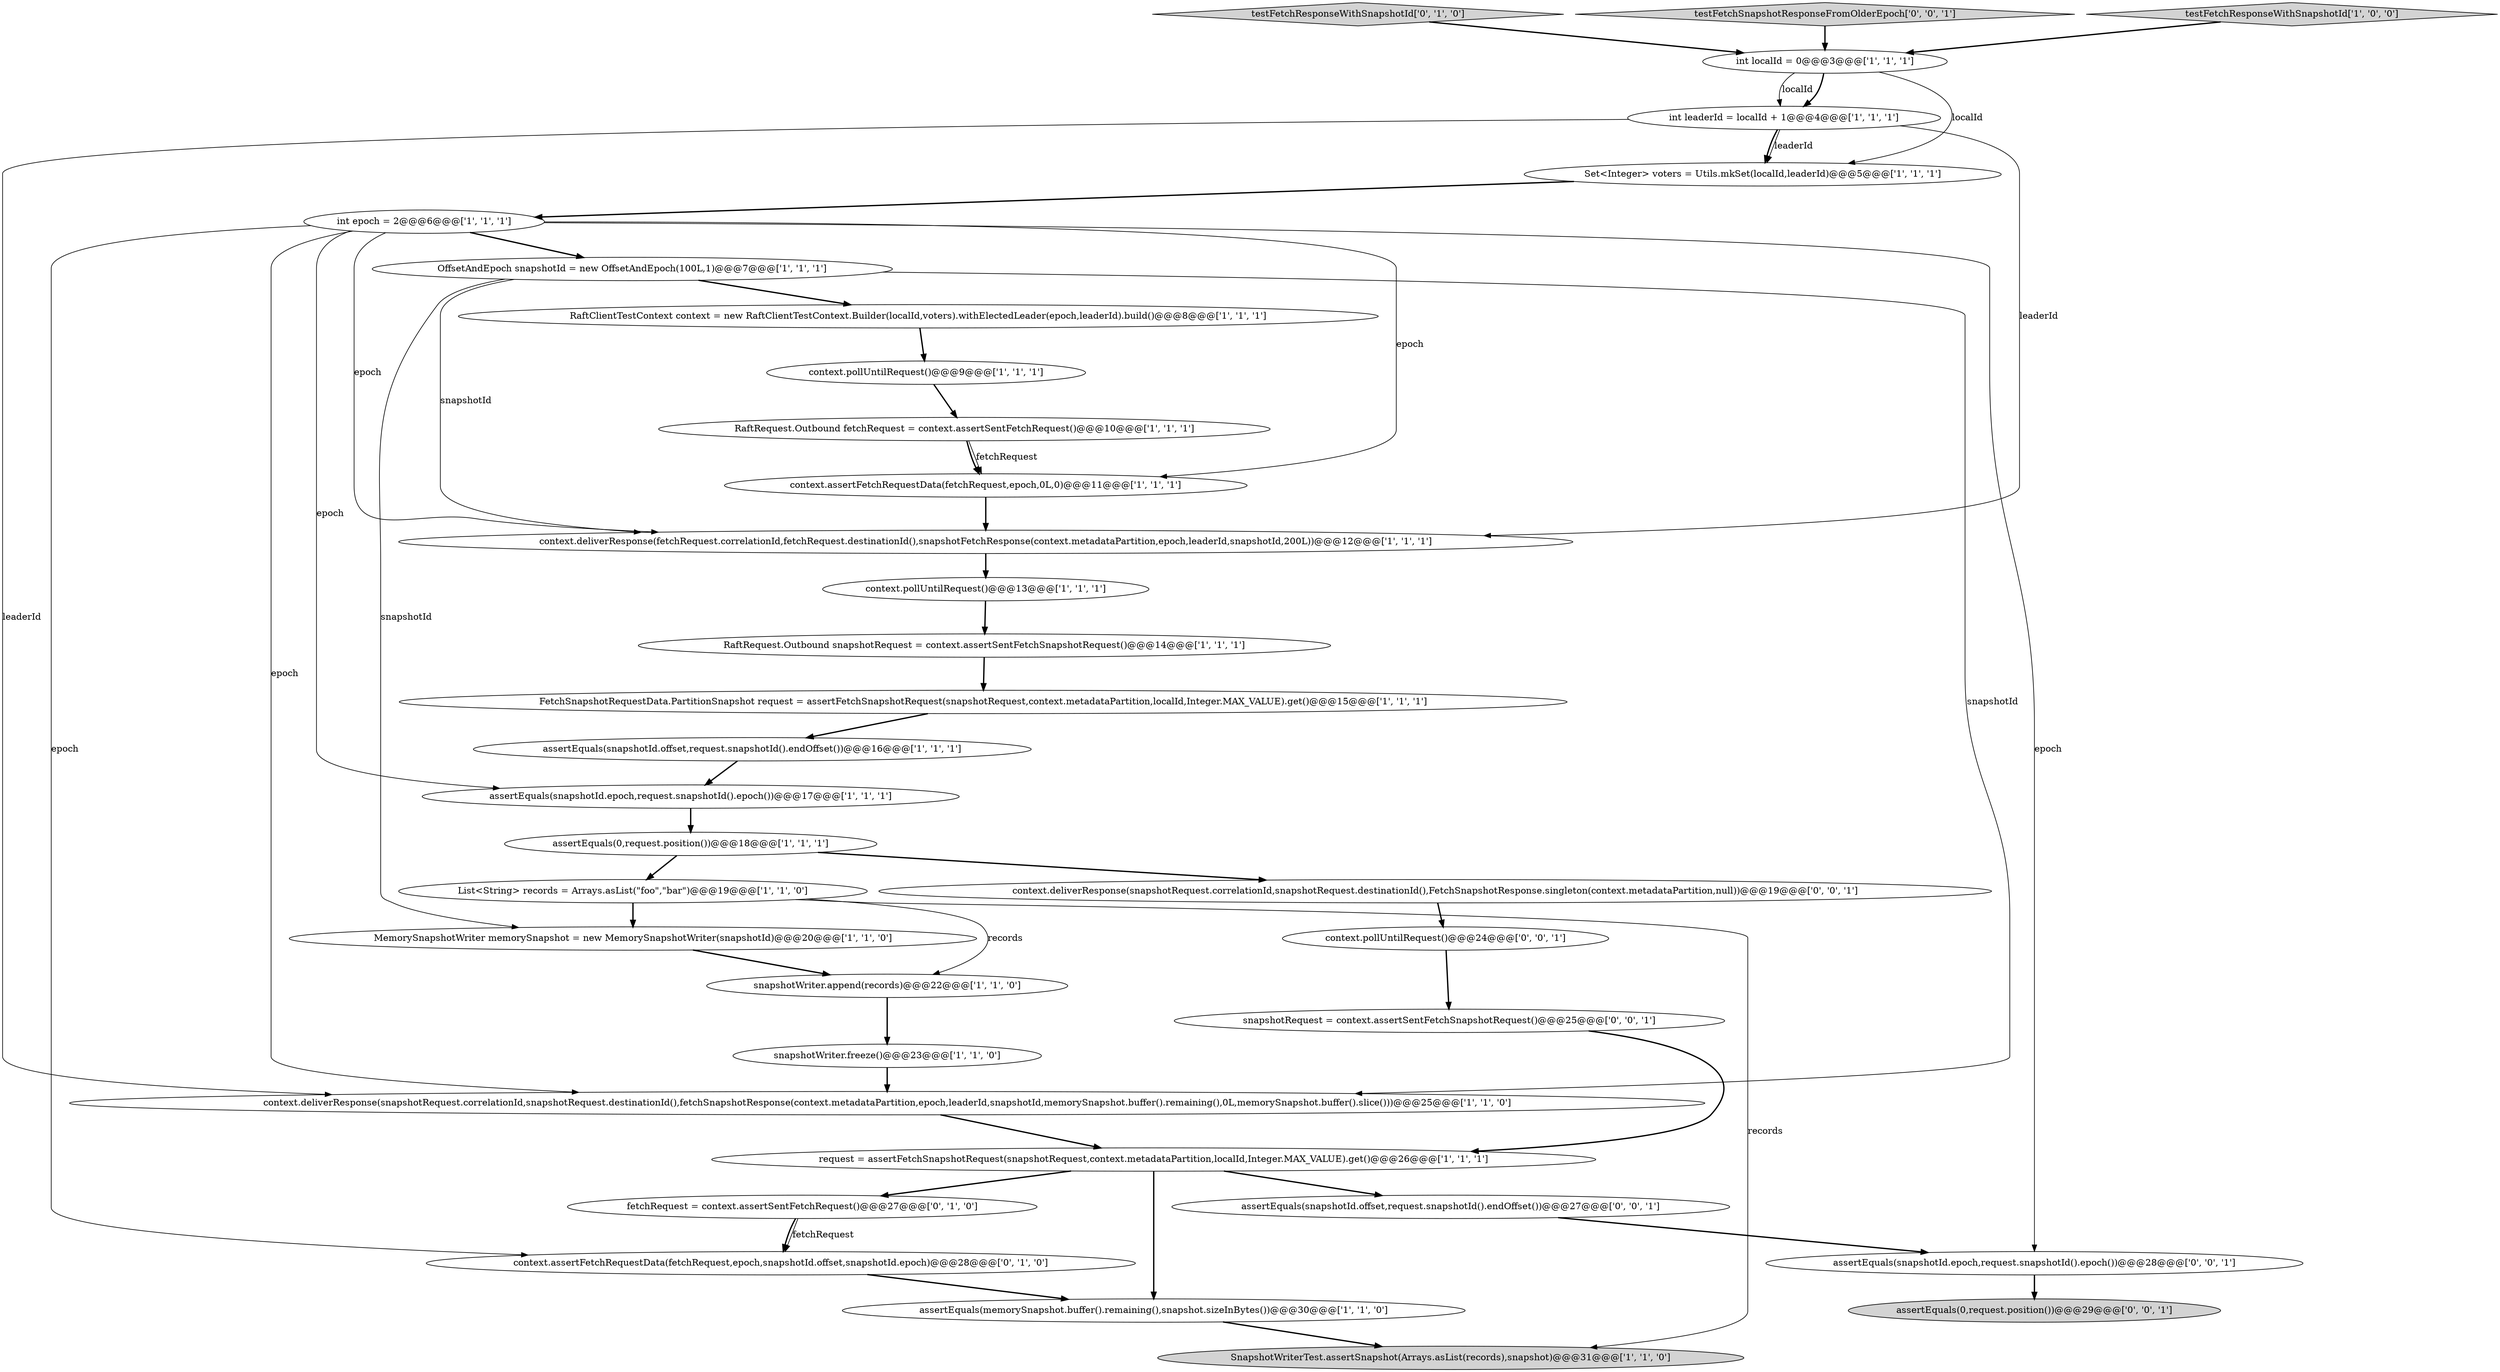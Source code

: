 digraph {
3 [style = filled, label = "SnapshotWriterTest.assertSnapshot(Arrays.asList(records),snapshot)@@@31@@@['1', '1', '0']", fillcolor = lightgray, shape = ellipse image = "AAA0AAABBB1BBB"];
10 [style = filled, label = "RaftRequest.Outbound snapshotRequest = context.assertSentFetchSnapshotRequest()@@@14@@@['1', '1', '1']", fillcolor = white, shape = ellipse image = "AAA0AAABBB1BBB"];
23 [style = filled, label = "OffsetAndEpoch snapshotId = new OffsetAndEpoch(100L,1)@@@7@@@['1', '1', '1']", fillcolor = white, shape = ellipse image = "AAA0AAABBB1BBB"];
26 [style = filled, label = "context.assertFetchRequestData(fetchRequest,epoch,snapshotId.offset,snapshotId.epoch)@@@28@@@['0', '1', '0']", fillcolor = white, shape = ellipse image = "AAA1AAABBB2BBB"];
2 [style = filled, label = "int leaderId = localId + 1@@@4@@@['1', '1', '1']", fillcolor = white, shape = ellipse image = "AAA0AAABBB1BBB"];
4 [style = filled, label = "context.assertFetchRequestData(fetchRequest,epoch,0L,0)@@@11@@@['1', '1', '1']", fillcolor = white, shape = ellipse image = "AAA0AAABBB1BBB"];
14 [style = filled, label = "snapshotWriter.append(records)@@@22@@@['1', '1', '0']", fillcolor = white, shape = ellipse image = "AAA0AAABBB1BBB"];
15 [style = filled, label = "FetchSnapshotRequestData.PartitionSnapshot request = assertFetchSnapshotRequest(snapshotRequest,context.metadataPartition,localId,Integer.MAX_VALUE).get()@@@15@@@['1', '1', '1']", fillcolor = white, shape = ellipse image = "AAA0AAABBB1BBB"];
27 [style = filled, label = "testFetchResponseWithSnapshotId['0', '1', '0']", fillcolor = lightgray, shape = diamond image = "AAA0AAABBB2BBB"];
33 [style = filled, label = "testFetchSnapshotResponseFromOlderEpoch['0', '0', '1']", fillcolor = lightgray, shape = diamond image = "AAA0AAABBB3BBB"];
20 [style = filled, label = "assertEquals(memorySnapshot.buffer().remaining(),snapshot.sizeInBytes())@@@30@@@['1', '1', '0']", fillcolor = white, shape = ellipse image = "AAA0AAABBB1BBB"];
5 [style = filled, label = "context.pollUntilRequest()@@@13@@@['1', '1', '1']", fillcolor = white, shape = ellipse image = "AAA0AAABBB1BBB"];
29 [style = filled, label = "assertEquals(0,request.position())@@@29@@@['0', '0', '1']", fillcolor = lightgray, shape = ellipse image = "AAA0AAABBB3BBB"];
9 [style = filled, label = "context.pollUntilRequest()@@@9@@@['1', '1', '1']", fillcolor = white, shape = ellipse image = "AAA0AAABBB1BBB"];
1 [style = filled, label = "context.deliverResponse(fetchRequest.correlationId,fetchRequest.destinationId(),snapshotFetchResponse(context.metadataPartition,epoch,leaderId,snapshotId,200L))@@@12@@@['1', '1', '1']", fillcolor = white, shape = ellipse image = "AAA0AAABBB1BBB"];
24 [style = filled, label = "int epoch = 2@@@6@@@['1', '1', '1']", fillcolor = white, shape = ellipse image = "AAA0AAABBB1BBB"];
11 [style = filled, label = "request = assertFetchSnapshotRequest(snapshotRequest,context.metadataPartition,localId,Integer.MAX_VALUE).get()@@@26@@@['1', '1', '1']", fillcolor = white, shape = ellipse image = "AAA0AAABBB1BBB"];
8 [style = filled, label = "testFetchResponseWithSnapshotId['1', '0', '0']", fillcolor = lightgray, shape = diamond image = "AAA0AAABBB1BBB"];
6 [style = filled, label = "assertEquals(snapshotId.epoch,request.snapshotId().epoch())@@@17@@@['1', '1', '1']", fillcolor = white, shape = ellipse image = "AAA0AAABBB1BBB"];
31 [style = filled, label = "assertEquals(snapshotId.offset,request.snapshotId().endOffset())@@@27@@@['0', '0', '1']", fillcolor = white, shape = ellipse image = "AAA0AAABBB3BBB"];
19 [style = filled, label = "RaftClientTestContext context = new RaftClientTestContext.Builder(localId,voters).withElectedLeader(epoch,leaderId).build()@@@8@@@['1', '1', '1']", fillcolor = white, shape = ellipse image = "AAA0AAABBB1BBB"];
25 [style = filled, label = "fetchRequest = context.assertSentFetchRequest()@@@27@@@['0', '1', '0']", fillcolor = white, shape = ellipse image = "AAA1AAABBB2BBB"];
7 [style = filled, label = "context.deliverResponse(snapshotRequest.correlationId,snapshotRequest.destinationId(),fetchSnapshotResponse(context.metadataPartition,epoch,leaderId,snapshotId,memorySnapshot.buffer().remaining(),0L,memorySnapshot.buffer().slice()))@@@25@@@['1', '1', '0']", fillcolor = white, shape = ellipse image = "AAA0AAABBB1BBB"];
16 [style = filled, label = "MemorySnapshotWriter memorySnapshot = new MemorySnapshotWriter(snapshotId)@@@20@@@['1', '1', '0']", fillcolor = white, shape = ellipse image = "AAA0AAABBB1BBB"];
13 [style = filled, label = "assertEquals(snapshotId.offset,request.snapshotId().endOffset())@@@16@@@['1', '1', '1']", fillcolor = white, shape = ellipse image = "AAA0AAABBB1BBB"];
22 [style = filled, label = "snapshotWriter.freeze()@@@23@@@['1', '1', '0']", fillcolor = white, shape = ellipse image = "AAA0AAABBB1BBB"];
30 [style = filled, label = "assertEquals(snapshotId.epoch,request.snapshotId().epoch())@@@28@@@['0', '0', '1']", fillcolor = white, shape = ellipse image = "AAA0AAABBB3BBB"];
34 [style = filled, label = "snapshotRequest = context.assertSentFetchSnapshotRequest()@@@25@@@['0', '0', '1']", fillcolor = white, shape = ellipse image = "AAA0AAABBB3BBB"];
17 [style = filled, label = "RaftRequest.Outbound fetchRequest = context.assertSentFetchRequest()@@@10@@@['1', '1', '1']", fillcolor = white, shape = ellipse image = "AAA0AAABBB1BBB"];
32 [style = filled, label = "context.deliverResponse(snapshotRequest.correlationId,snapshotRequest.destinationId(),FetchSnapshotResponse.singleton(context.metadataPartition,null))@@@19@@@['0', '0', '1']", fillcolor = white, shape = ellipse image = "AAA0AAABBB3BBB"];
21 [style = filled, label = "List<String> records = Arrays.asList(\"foo\",\"bar\")@@@19@@@['1', '1', '0']", fillcolor = white, shape = ellipse image = "AAA0AAABBB1BBB"];
18 [style = filled, label = "int localId = 0@@@3@@@['1', '1', '1']", fillcolor = white, shape = ellipse image = "AAA0AAABBB1BBB"];
12 [style = filled, label = "assertEquals(0,request.position())@@@18@@@['1', '1', '1']", fillcolor = white, shape = ellipse image = "AAA0AAABBB1BBB"];
0 [style = filled, label = "Set<Integer> voters = Utils.mkSet(localId,leaderId)@@@5@@@['1', '1', '1']", fillcolor = white, shape = ellipse image = "AAA0AAABBB1BBB"];
28 [style = filled, label = "context.pollUntilRequest()@@@24@@@['0', '0', '1']", fillcolor = white, shape = ellipse image = "AAA0AAABBB3BBB"];
11->25 [style = bold, label=""];
20->3 [style = bold, label=""];
19->9 [style = bold, label=""];
11->20 [style = bold, label=""];
23->19 [style = bold, label=""];
18->2 [style = bold, label=""];
11->31 [style = bold, label=""];
24->23 [style = bold, label=""];
25->26 [style = solid, label="fetchRequest"];
21->16 [style = bold, label=""];
25->26 [style = bold, label=""];
26->20 [style = bold, label=""];
13->6 [style = bold, label=""];
12->21 [style = bold, label=""];
24->1 [style = solid, label="epoch"];
34->11 [style = bold, label=""];
24->26 [style = solid, label="epoch"];
24->6 [style = solid, label="epoch"];
7->11 [style = bold, label=""];
5->10 [style = bold, label=""];
33->18 [style = bold, label=""];
21->14 [style = solid, label="records"];
23->7 [style = solid, label="snapshotId"];
2->1 [style = solid, label="leaderId"];
4->1 [style = bold, label=""];
0->24 [style = bold, label=""];
17->4 [style = bold, label=""];
8->18 [style = bold, label=""];
12->32 [style = bold, label=""];
2->0 [style = solid, label="leaderId"];
28->34 [style = bold, label=""];
9->17 [style = bold, label=""];
32->28 [style = bold, label=""];
18->2 [style = solid, label="localId"];
16->14 [style = bold, label=""];
2->7 [style = solid, label="leaderId"];
22->7 [style = bold, label=""];
15->13 [style = bold, label=""];
6->12 [style = bold, label=""];
27->18 [style = bold, label=""];
18->0 [style = solid, label="localId"];
23->1 [style = solid, label="snapshotId"];
24->7 [style = solid, label="epoch"];
17->4 [style = solid, label="fetchRequest"];
2->0 [style = bold, label=""];
10->15 [style = bold, label=""];
31->30 [style = bold, label=""];
14->22 [style = bold, label=""];
24->30 [style = solid, label="epoch"];
24->4 [style = solid, label="epoch"];
21->3 [style = solid, label="records"];
23->16 [style = solid, label="snapshotId"];
30->29 [style = bold, label=""];
1->5 [style = bold, label=""];
}
